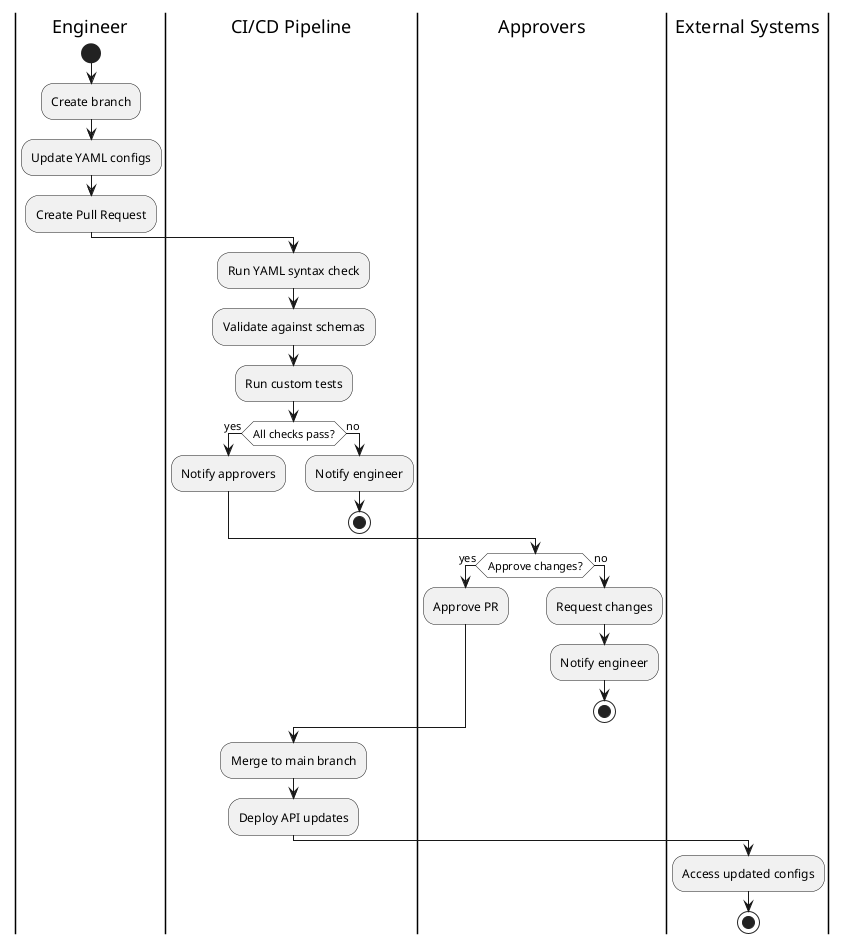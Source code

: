 @startuml Approval Workflow
skinparam activityDiamondBackgroundColor #FFFFFF

|Engineer|
start
:Create branch;
:Update YAML configs;
:Create Pull Request;

|CI/CD Pipeline|
:Run YAML syntax check;
:Validate against schemas;
:Run custom tests;
if (All checks pass?) then (yes)
    :Notify approvers;
else (no)
    :Notify engineer;
    stop
endif

|Approvers|
if (Approve changes?) then (yes)
    :Approve PR;
else (no)
    :Request changes;
    :Notify engineer;
    stop
endif

|CI/CD Pipeline|
:Merge to main branch;
:Deploy API updates;

|External Systems|
:Access updated configs;

stop
@enduml